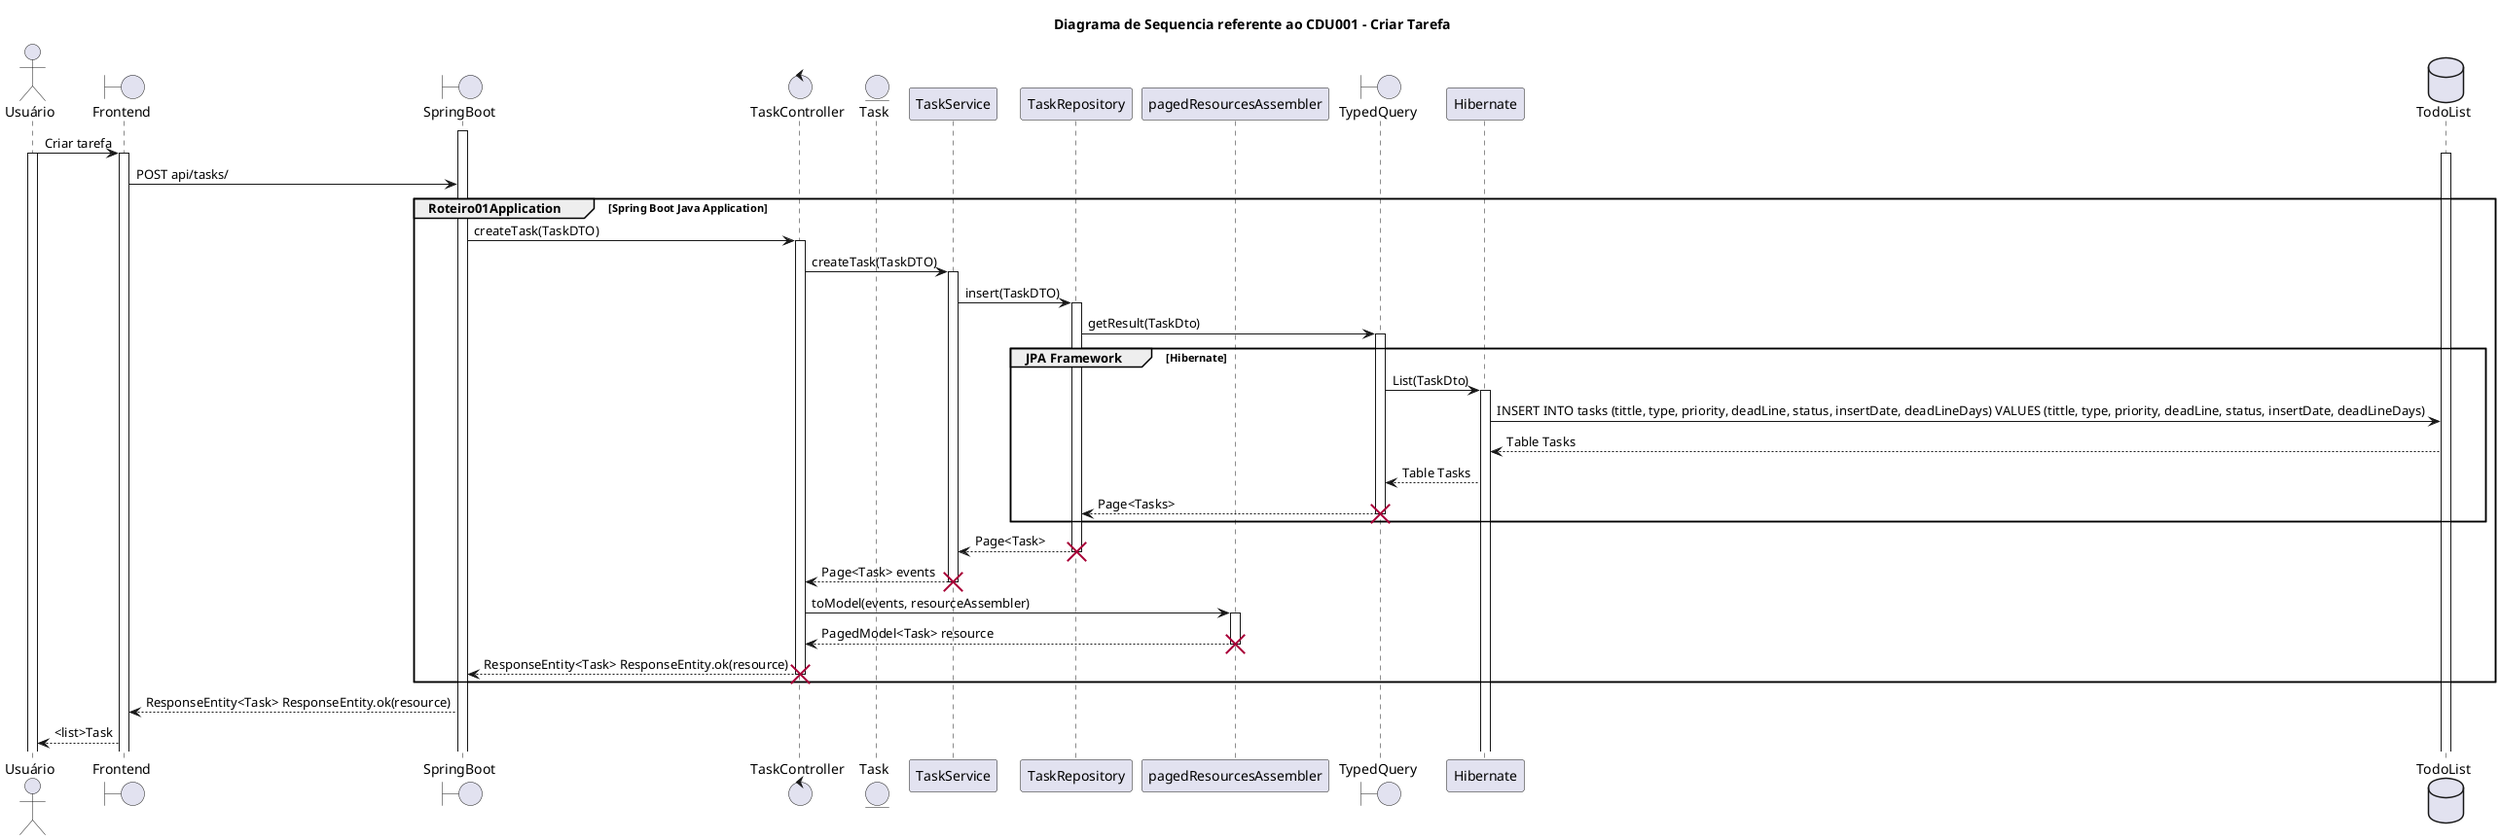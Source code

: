 @startuml
title Diagrama de Sequencia referente ao CDU001 - Criar Tarefa
actor Usuário
Boundary Frontend
Boundary SpringBoot
Control TaskController
Entity Task
Participant TaskService
Participant TaskRepository
Participant pagedResourcesAssembler
Boundary TypedQuery
Participant Hibernate
Database TodoList
activate SpringBoot
Usuário -> Frontend: Criar tarefa
activate Usuário
activate Frontend
activate TodoList
Frontend -> SpringBoot: POST api/tasks/
group Roteiro01Application [Spring Boot Java Application]
SpringBoot -> TaskController: createTask(TaskDTO)
activate TaskController
TaskController -> TaskService: createTask(TaskDTO)
activate TaskService
TaskService -> TaskRepository: insert(TaskDTO)
activate TaskRepository
TaskRepository -> TypedQuery: getResult(TaskDto)
group JPA Framework[Hibernate]
Activate TypedQuery
TypedQuery -> Hibernate: List(TaskDto)
Activate Hibernate
Hibernate -> TodoList: INSERT INTO tasks (tittle, type, priority, deadLine, status, insertDate, deadLineDays) VALUES (tittle, type, priority, deadLine, status, insertDate, deadLineDays)
TodoList --> Hibernate: Table Tasks
Hibernate --> TypedQuery: Table Tasks
TypedQuery --> TaskRepository: Page<Tasks>
destroy TypedQuery
end
TaskRepository --> TaskService: Page<Task>
destroy TaskRepository
TaskService -->TaskController: Page<Task> events
destroy TaskService
TaskController -> pagedResourcesAssembler: toModel(events, resourceAssembler)
activate pagedResourcesAssembler
pagedResourcesAssembler --> TaskController: PagedModel<Task> resource
destroy pagedResourcesAssembler
TaskController --> SpringBoot: ResponseEntity<Task> ResponseEntity.ok(resource)
destroy TaskController
end
SpringBoot --> Frontend : ResponseEntity<Task> ResponseEntity.ok(resource)
Frontend --> Usuário: <list>Task
@enduml